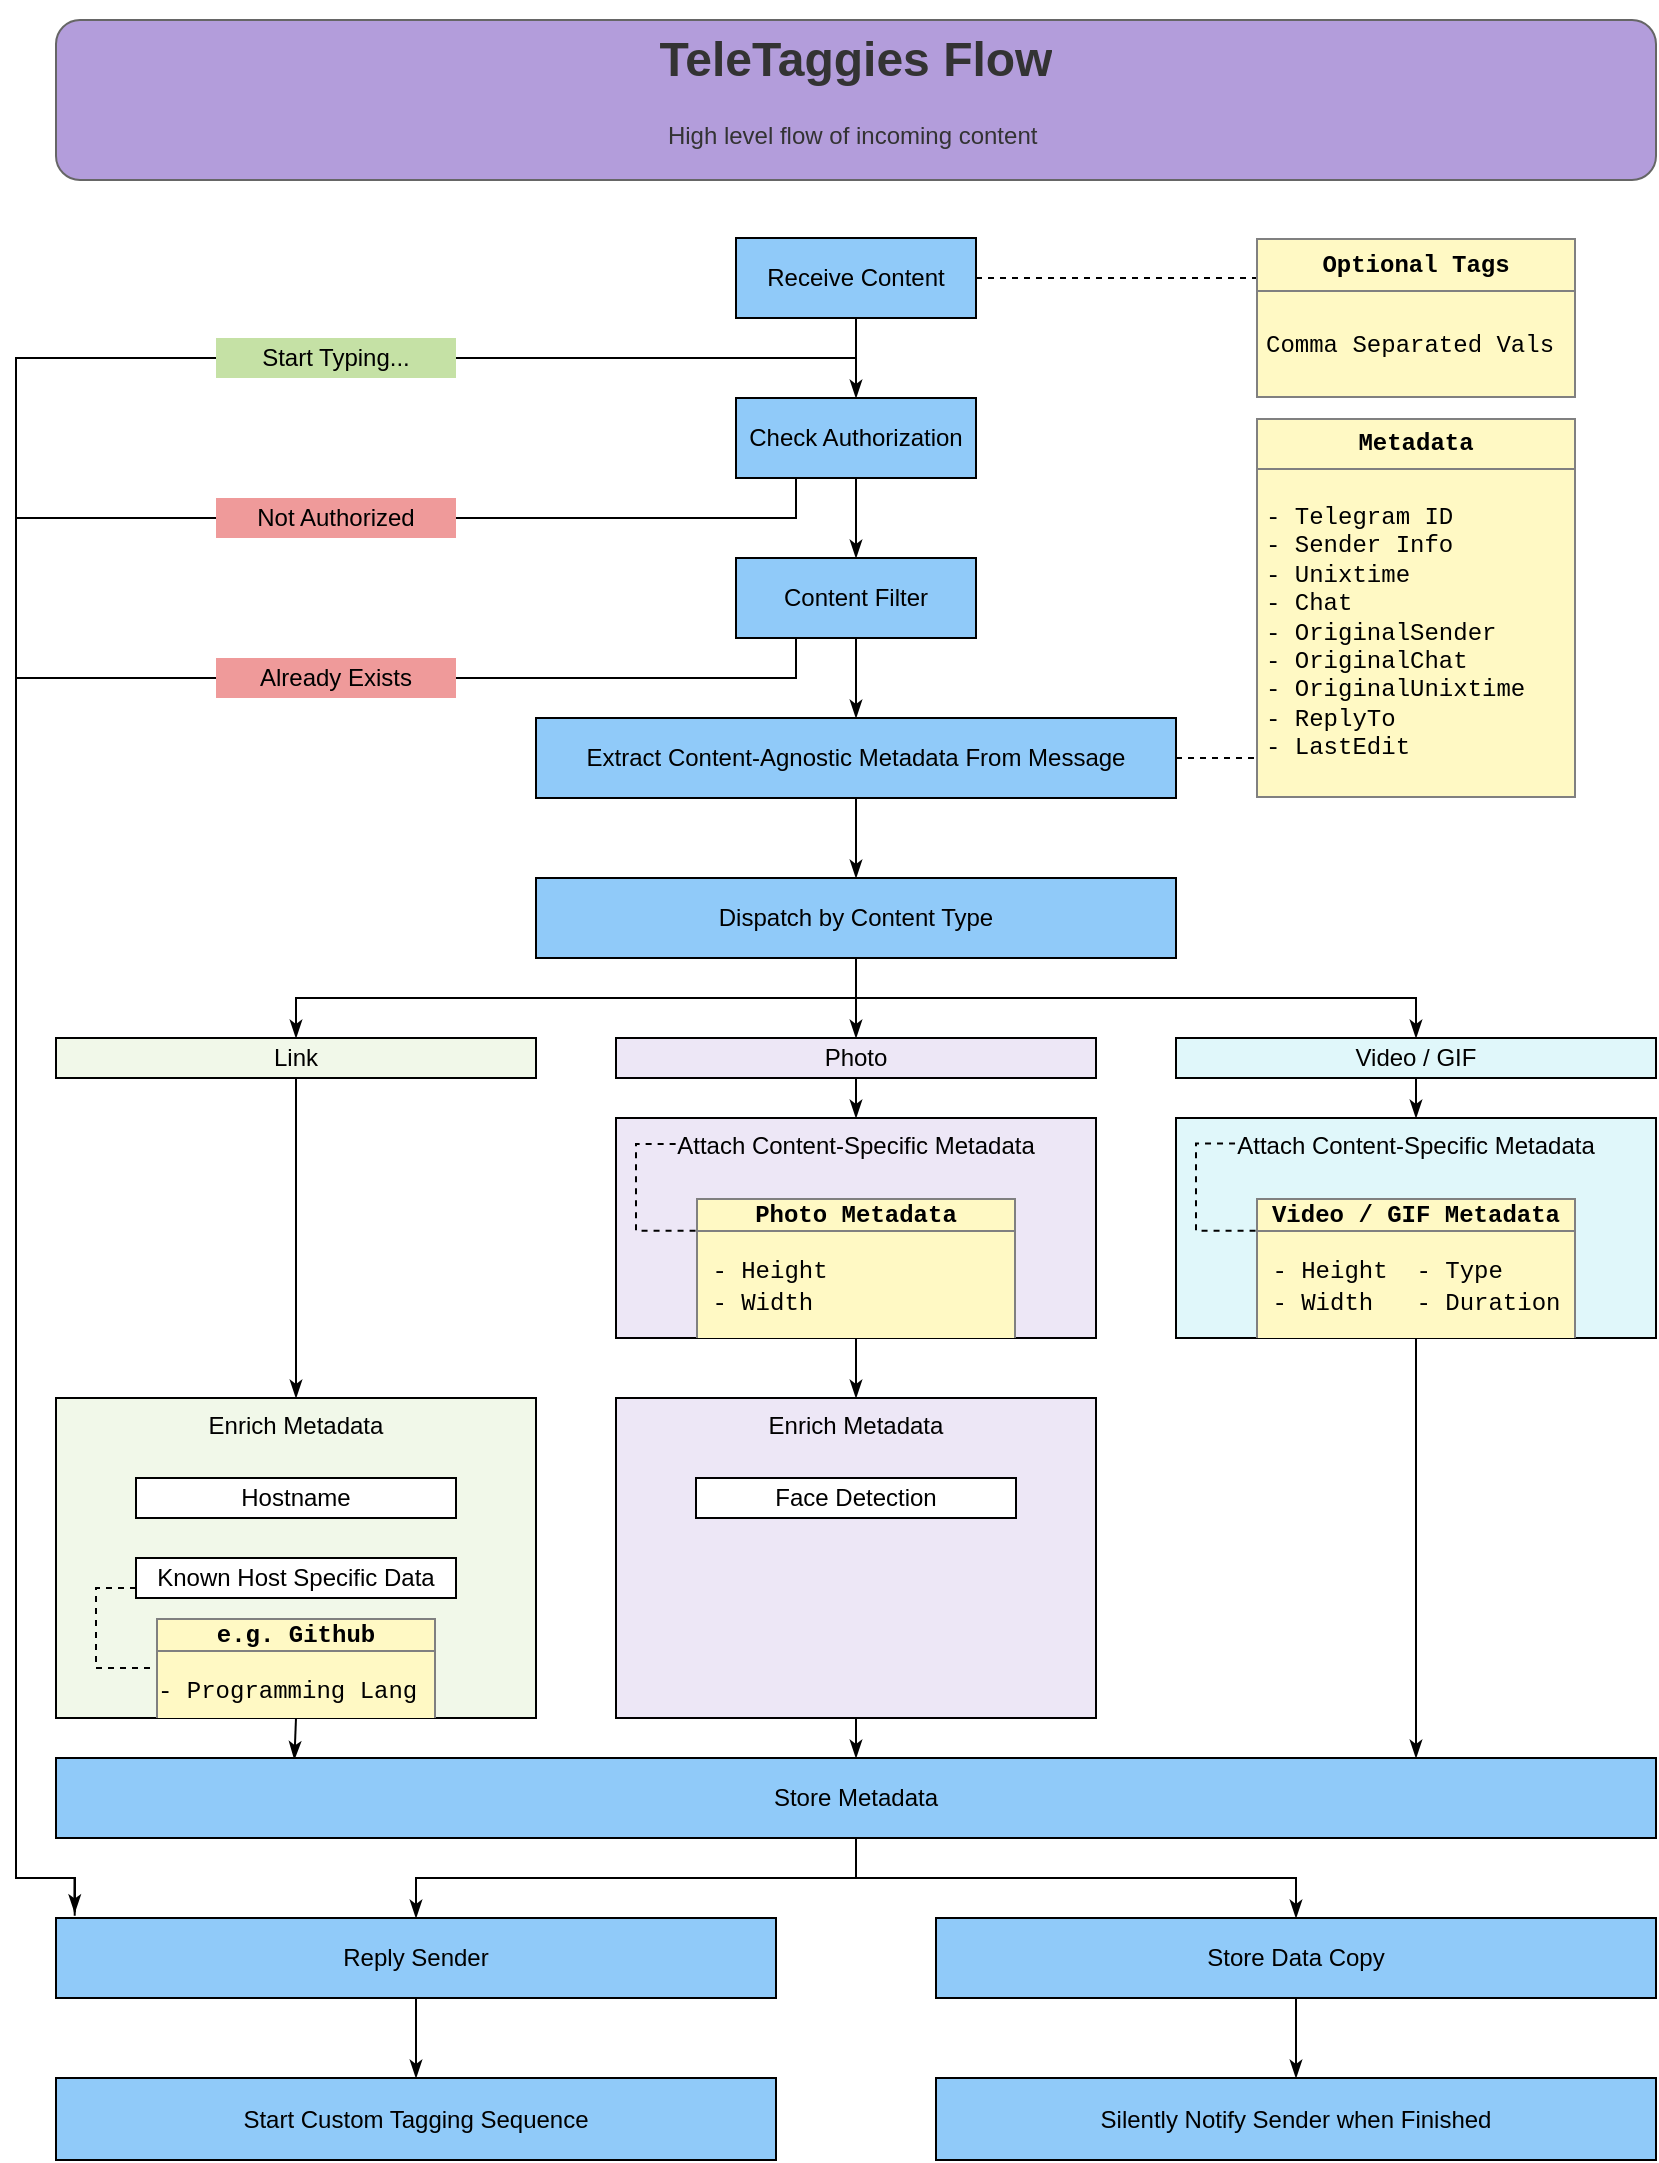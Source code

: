 <mxfile version="10.7.5" type="device"><diagram id="Iz2N8JRlrjlpqzawVgqP" name="Incoming"><mxGraphModel dx="858" dy="650" grid="1" gridSize="10" guides="1" tooltips="1" connect="1" arrows="0" fold="1" page="1" pageScale="1" pageWidth="850" pageHeight="1100" math="0" shadow="0"><root><mxCell id="0"/><mxCell id="1" parent="0"/><mxCell id="Q11SR_ATWoMKWU1mhQND-4" value="&lt;h1&gt;TeleTaggies Flow&lt;/h1&gt;&lt;p&gt;High level flow of incoming content&amp;nbsp;&lt;/p&gt;" style="text;html=1;strokeColor=#666666;fillColor=#B39DDB;spacing=5;spacingTop=-20;whiteSpace=wrap;overflow=hidden;rounded=1;fontColor=#333333;align=center;fontFamily=Helvetica;labelBackgroundColor=none;labelBorderColor=none;" parent="1" vertex="1"><mxGeometry x="40" y="11" width="800" height="80" as="geometry"/></mxCell><mxCell id="Pvfgbx3zXfwAVyE_xMm1-24" value="Top Level" style="" parent="0"/><mxCell id="Pvfgbx3zXfwAVyE_xMm1-82" style="edgeStyle=orthogonalEdgeStyle;rounded=0;orthogonalLoop=1;jettySize=auto;html=1;exitX=0.5;exitY=1;exitDx=0;exitDy=0;entryX=0.5;entryY=0;entryDx=0;entryDy=0;endArrow=classicThin;endFill=1;fontFamily=Helvetica;" edge="1" parent="Pvfgbx3zXfwAVyE_xMm1-24" source="Pvfgbx3zXfwAVyE_xMm1-25" target="Pvfgbx3zXfwAVyE_xMm1-26"><mxGeometry relative="1" as="geometry"/></mxCell><mxCell id="Pvfgbx3zXfwAVyE_xMm1-96" style="edgeStyle=orthogonalEdgeStyle;rounded=0;orthogonalLoop=1;jettySize=auto;html=1;exitX=0.5;exitY=1;exitDx=0;exitDy=0;entryX=0.026;entryY=-0.067;entryDx=0;entryDy=0;entryPerimeter=0;endArrow=classicThin;endFill=1;fontFamily=Helvetica;" edge="1" parent="Pvfgbx3zXfwAVyE_xMm1-24" source="Pvfgbx3zXfwAVyE_xMm1-25" target="Pvfgbx3zXfwAVyE_xMm1-63"><mxGeometry relative="1" as="geometry"><Array as="points"><mxPoint x="440" y="180"/><mxPoint x="20" y="180"/><mxPoint x="20" y="940"/><mxPoint x="49" y="940"/></Array></mxGeometry></mxCell><mxCell id="Pvfgbx3zXfwAVyE_xMm1-25" value="Receive Content&lt;br&gt;" style="rounded=0;whiteSpace=wrap;html=1;fillColor=#90CAF9;" vertex="1" parent="Pvfgbx3zXfwAVyE_xMm1-24"><mxGeometry x="380" y="120" width="120" height="40" as="geometry"/></mxCell><mxCell id="Pvfgbx3zXfwAVyE_xMm1-83" style="edgeStyle=orthogonalEdgeStyle;rounded=0;orthogonalLoop=1;jettySize=auto;html=1;exitX=0.5;exitY=1;exitDx=0;exitDy=0;entryX=0.5;entryY=0;entryDx=0;entryDy=0;endArrow=classicThin;endFill=1;fontFamily=Helvetica;" edge="1" parent="Pvfgbx3zXfwAVyE_xMm1-24" source="Pvfgbx3zXfwAVyE_xMm1-26" target="Pvfgbx3zXfwAVyE_xMm1-35"><mxGeometry relative="1" as="geometry"/></mxCell><mxCell id="Pvfgbx3zXfwAVyE_xMm1-98" style="edgeStyle=orthogonalEdgeStyle;rounded=0;orthogonalLoop=1;jettySize=auto;html=1;exitX=0.25;exitY=1;exitDx=0;exitDy=0;endArrow=none;endFill=0;fontFamily=Helvetica;entryX=0.026;entryY=-0.029;entryDx=0;entryDy=0;entryPerimeter=0;" edge="1" parent="Pvfgbx3zXfwAVyE_xMm1-24" source="Pvfgbx3zXfwAVyE_xMm1-26" target="Pvfgbx3zXfwAVyE_xMm1-63"><mxGeometry relative="1" as="geometry"><mxPoint x="20" y="963.333" as="targetPoint"/><Array as="points"><mxPoint x="410" y="260"/><mxPoint x="20" y="260"/><mxPoint x="20" y="940"/><mxPoint x="49" y="940"/></Array></mxGeometry></mxCell><mxCell id="Pvfgbx3zXfwAVyE_xMm1-26" value="Check Authorization&lt;br&gt;" style="rounded=0;whiteSpace=wrap;html=1;fillColor=#90CAF9;" vertex="1" parent="Pvfgbx3zXfwAVyE_xMm1-24"><mxGeometry x="380" y="200" width="120" height="40" as="geometry"/></mxCell><mxCell id="Pvfgbx3zXfwAVyE_xMm1-27" value="" style="edgeStyle=orthogonalEdgeStyle;rounded=0;orthogonalLoop=1;jettySize=auto;html=1;endArrow=classicThin;endFill=1;fontFamily=Helvetica;" edge="1" parent="Pvfgbx3zXfwAVyE_xMm1-24" source="Pvfgbx3zXfwAVyE_xMm1-30" target="Pvfgbx3zXfwAVyE_xMm1-37"><mxGeometry relative="1" as="geometry"/></mxCell><mxCell id="Pvfgbx3zXfwAVyE_xMm1-28" style="edgeStyle=orthogonalEdgeStyle;rounded=0;orthogonalLoop=1;jettySize=auto;html=1;exitX=0.5;exitY=1;exitDx=0;exitDy=0;entryX=0.5;entryY=0;entryDx=0;entryDy=0;endArrow=classicThin;endFill=1;fontFamily=Helvetica;" edge="1" parent="Pvfgbx3zXfwAVyE_xMm1-24" source="Pvfgbx3zXfwAVyE_xMm1-30" target="Pvfgbx3zXfwAVyE_xMm1-38"><mxGeometry relative="1" as="geometry"/></mxCell><mxCell id="Pvfgbx3zXfwAVyE_xMm1-29" style="edgeStyle=orthogonalEdgeStyle;rounded=0;orthogonalLoop=1;jettySize=auto;html=1;exitX=0.5;exitY=1;exitDx=0;exitDy=0;entryX=0.5;entryY=0;entryDx=0;entryDy=0;endArrow=classicThin;endFill=1;fontFamily=Helvetica;" edge="1" parent="Pvfgbx3zXfwAVyE_xMm1-24" source="Pvfgbx3zXfwAVyE_xMm1-30" target="Pvfgbx3zXfwAVyE_xMm1-32"><mxGeometry relative="1" as="geometry"/></mxCell><mxCell id="Pvfgbx3zXfwAVyE_xMm1-30" value="Dispatch by Content Type&lt;br&gt;" style="rounded=0;whiteSpace=wrap;html=1;fillColor=#90CAF9;" vertex="1" parent="Pvfgbx3zXfwAVyE_xMm1-24"><mxGeometry x="280" y="440" width="320" height="40" as="geometry"/></mxCell><mxCell id="Pvfgbx3zXfwAVyE_xMm1-81" style="edgeStyle=orthogonalEdgeStyle;rounded=0;orthogonalLoop=1;jettySize=auto;html=1;exitX=0.5;exitY=1;exitDx=0;exitDy=0;entryX=0.5;entryY=0;entryDx=0;entryDy=0;endArrow=classicThin;endFill=1;fontFamily=Helvetica;" edge="1" parent="Pvfgbx3zXfwAVyE_xMm1-24" source="Pvfgbx3zXfwAVyE_xMm1-32" target="Pvfgbx3zXfwAVyE_xMm1-33"><mxGeometry relative="1" as="geometry"/></mxCell><mxCell id="Pvfgbx3zXfwAVyE_xMm1-32" value="Link" style="rounded=0;whiteSpace=wrap;html=1;labelBackgroundColor=none;fontFamily=Helvetica;align=center;fillColor=#F1F8E9;" vertex="1" parent="Pvfgbx3zXfwAVyE_xMm1-24"><mxGeometry x="40" y="520" width="240" height="20" as="geometry"/></mxCell><mxCell id="Pvfgbx3zXfwAVyE_xMm1-90" style="edgeStyle=orthogonalEdgeStyle;rounded=0;orthogonalLoop=1;jettySize=auto;html=1;exitX=0.5;exitY=1;exitDx=0;exitDy=0;entryX=0.149;entryY=0.017;entryDx=0;entryDy=0;entryPerimeter=0;endArrow=classicThin;endFill=1;fontFamily=Helvetica;" edge="1" parent="Pvfgbx3zXfwAVyE_xMm1-24" source="Pvfgbx3zXfwAVyE_xMm1-33" target="Pvfgbx3zXfwAVyE_xMm1-62"><mxGeometry relative="1" as="geometry"/></mxCell><mxCell id="Pvfgbx3zXfwAVyE_xMm1-33" value="Enrich Metadata" style="rounded=0;whiteSpace=wrap;html=1;labelBackgroundColor=none;fontFamily=Helvetica;align=center;verticalAlign=top;shadow=0;fillColor=#F1F8E9;gradientColor=none;perimeterSpacing=0;" vertex="1" parent="Pvfgbx3zXfwAVyE_xMm1-24"><mxGeometry x="40" y="700" width="240" height="160" as="geometry"/></mxCell><mxCell id="Pvfgbx3zXfwAVyE_xMm1-85" style="edgeStyle=orthogonalEdgeStyle;rounded=0;orthogonalLoop=1;jettySize=auto;html=1;exitX=0.5;exitY=1;exitDx=0;exitDy=0;endArrow=classicThin;endFill=1;fontFamily=Helvetica;" edge="1" parent="Pvfgbx3zXfwAVyE_xMm1-24" source="Pvfgbx3zXfwAVyE_xMm1-35" target="Pvfgbx3zXfwAVyE_xMm1-64"><mxGeometry relative="1" as="geometry"/></mxCell><mxCell id="Pvfgbx3zXfwAVyE_xMm1-100" style="edgeStyle=orthogonalEdgeStyle;rounded=0;orthogonalLoop=1;jettySize=auto;html=1;exitX=0.25;exitY=1;exitDx=0;exitDy=0;entryX=0.026;entryY=-0.071;entryDx=0;entryDy=0;entryPerimeter=0;endArrow=none;endFill=0;fontFamily=Helvetica;" edge="1" parent="Pvfgbx3zXfwAVyE_xMm1-24" source="Pvfgbx3zXfwAVyE_xMm1-35" target="Pvfgbx3zXfwAVyE_xMm1-63"><mxGeometry relative="1" as="geometry"><Array as="points"><mxPoint x="410" y="340"/><mxPoint x="20" y="340"/><mxPoint x="20" y="940"/><mxPoint x="49" y="940"/></Array></mxGeometry></mxCell><mxCell id="Pvfgbx3zXfwAVyE_xMm1-35" value="Content Filter" style="rounded=0;whiteSpace=wrap;html=1;labelBackgroundColor=none;fontFamily=Helvetica;align=center;fillColor=#90CAF9;" vertex="1" parent="Pvfgbx3zXfwAVyE_xMm1-24"><mxGeometry x="380" y="280" width="120" height="40" as="geometry"/></mxCell><mxCell id="Pvfgbx3zXfwAVyE_xMm1-76" style="edgeStyle=orthogonalEdgeStyle;rounded=0;orthogonalLoop=1;jettySize=auto;html=1;exitX=0.5;exitY=1;exitDx=0;exitDy=0;entryX=0.5;entryY=0;entryDx=0;entryDy=0;endArrow=classicThin;endFill=1;fontFamily=Helvetica;" edge="1" parent="Pvfgbx3zXfwAVyE_xMm1-24" source="Pvfgbx3zXfwAVyE_xMm1-37" target="Pvfgbx3zXfwAVyE_xMm1-70"><mxGeometry relative="1" as="geometry"/></mxCell><mxCell id="Pvfgbx3zXfwAVyE_xMm1-37" value="Photo" style="rounded=0;whiteSpace=wrap;html=1;labelBackgroundColor=none;fontFamily=Helvetica;align=center;fillColor=#EDE7F6;" vertex="1" parent="Pvfgbx3zXfwAVyE_xMm1-24"><mxGeometry x="320" y="520" width="240" height="20" as="geometry"/></mxCell><mxCell id="Pvfgbx3zXfwAVyE_xMm1-77" style="edgeStyle=orthogonalEdgeStyle;rounded=0;orthogonalLoop=1;jettySize=auto;html=1;exitX=0.5;exitY=1;exitDx=0;exitDy=0;entryX=0.5;entryY=0;entryDx=0;entryDy=0;endArrow=classicThin;endFill=1;fontFamily=Helvetica;" edge="1" parent="Pvfgbx3zXfwAVyE_xMm1-24" source="Pvfgbx3zXfwAVyE_xMm1-38" target="Pvfgbx3zXfwAVyE_xMm1-74"><mxGeometry relative="1" as="geometry"/></mxCell><mxCell id="Pvfgbx3zXfwAVyE_xMm1-38" value="Video / GIF" style="rounded=0;whiteSpace=wrap;html=1;labelBackgroundColor=none;fontFamily=Helvetica;align=center;fillColor=#E0F7FA;" vertex="1" parent="Pvfgbx3zXfwAVyE_xMm1-24"><mxGeometry x="600" y="520" width="240" height="20" as="geometry"/></mxCell><mxCell id="Pvfgbx3zXfwAVyE_xMm1-89" style="edgeStyle=orthogonalEdgeStyle;rounded=0;orthogonalLoop=1;jettySize=auto;html=1;exitX=0.5;exitY=1;exitDx=0;exitDy=0;entryX=0.5;entryY=0;entryDx=0;entryDy=0;endArrow=classicThin;endFill=1;fontFamily=Helvetica;" edge="1" parent="Pvfgbx3zXfwAVyE_xMm1-24" source="Pvfgbx3zXfwAVyE_xMm1-54" target="Pvfgbx3zXfwAVyE_xMm1-62"><mxGeometry relative="1" as="geometry"/></mxCell><mxCell id="Pvfgbx3zXfwAVyE_xMm1-54" value="Enrich Metadata" style="rounded=0;whiteSpace=wrap;html=1;labelBackgroundColor=none;fontFamily=Helvetica;align=center;verticalAlign=top;shadow=0;fillColor=#EDE7F6;gradientColor=none;perimeterSpacing=0;" vertex="1" parent="Pvfgbx3zXfwAVyE_xMm1-24"><mxGeometry x="320" y="700" width="240" height="160" as="geometry"/></mxCell><mxCell id="Pvfgbx3zXfwAVyE_xMm1-91" style="edgeStyle=orthogonalEdgeStyle;rounded=0;orthogonalLoop=1;jettySize=auto;html=1;exitX=0.5;exitY=1;exitDx=0;exitDy=0;entryX=0.5;entryY=0;entryDx=0;entryDy=0;endArrow=classicThin;endFill=1;fontFamily=Helvetica;" edge="1" parent="Pvfgbx3zXfwAVyE_xMm1-24" source="Pvfgbx3zXfwAVyE_xMm1-62" target="Pvfgbx3zXfwAVyE_xMm1-63"><mxGeometry relative="1" as="geometry"/></mxCell><mxCell id="Pvfgbx3zXfwAVyE_xMm1-94" style="edgeStyle=orthogonalEdgeStyle;rounded=0;orthogonalLoop=1;jettySize=auto;html=1;exitX=0.5;exitY=1;exitDx=0;exitDy=0;entryX=0.5;entryY=0;entryDx=0;entryDy=0;endArrow=classicThin;endFill=1;fontFamily=Helvetica;" edge="1" parent="Pvfgbx3zXfwAVyE_xMm1-24" source="Pvfgbx3zXfwAVyE_xMm1-62" target="Pvfgbx3zXfwAVyE_xMm1-93"><mxGeometry relative="1" as="geometry"/></mxCell><mxCell id="Pvfgbx3zXfwAVyE_xMm1-62" value="Store Metadata" style="rounded=0;whiteSpace=wrap;html=1;shadow=0;glass=0;comic=0;labelBackgroundColor=none;fillColor=#90CAF9;gradientColor=none;fontFamily=Helvetica;align=center;" vertex="1" parent="Pvfgbx3zXfwAVyE_xMm1-24"><mxGeometry x="40" y="880" width="800" height="40" as="geometry"/></mxCell><mxCell id="Pvfgbx3zXfwAVyE_xMm1-107" style="edgeStyle=orthogonalEdgeStyle;rounded=0;orthogonalLoop=1;jettySize=auto;html=1;exitX=0.5;exitY=1;exitDx=0;exitDy=0;entryX=0.5;entryY=0;entryDx=0;entryDy=0;endArrow=classicThin;endFill=1;fontFamily=Helvetica;" edge="1" parent="Pvfgbx3zXfwAVyE_xMm1-24" source="Pvfgbx3zXfwAVyE_xMm1-63" target="Pvfgbx3zXfwAVyE_xMm1-106"><mxGeometry relative="1" as="geometry"/></mxCell><mxCell id="Pvfgbx3zXfwAVyE_xMm1-63" value="Reply Sender" style="rounded=0;whiteSpace=wrap;html=1;shadow=0;glass=0;comic=0;labelBackgroundColor=none;fillColor=#90CAF9;gradientColor=none;fontFamily=Helvetica;align=center;" vertex="1" parent="Pvfgbx3zXfwAVyE_xMm1-24"><mxGeometry x="40" y="960" width="360" height="40" as="geometry"/></mxCell><mxCell id="Pvfgbx3zXfwAVyE_xMm1-87" style="edgeStyle=orthogonalEdgeStyle;rounded=0;orthogonalLoop=1;jettySize=auto;html=1;exitX=0.5;exitY=1;exitDx=0;exitDy=0;endArrow=classicThin;endFill=1;fontFamily=Helvetica;" edge="1" parent="Pvfgbx3zXfwAVyE_xMm1-24" source="Pvfgbx3zXfwAVyE_xMm1-64" target="Pvfgbx3zXfwAVyE_xMm1-30"><mxGeometry relative="1" as="geometry"/></mxCell><mxCell id="Pvfgbx3zXfwAVyE_xMm1-114" style="edgeStyle=orthogonalEdgeStyle;rounded=0;orthogonalLoop=1;jettySize=auto;html=1;exitX=1;exitY=0.5;exitDx=0;exitDy=0;entryX=-0.006;entryY=0.908;entryDx=0;entryDy=0;entryPerimeter=0;dashed=1;endArrow=none;endFill=0;fontFamily=Helvetica;" edge="1" parent="Pvfgbx3zXfwAVyE_xMm1-24" source="Pvfgbx3zXfwAVyE_xMm1-64" target="Pvfgbx3zXfwAVyE_xMm1-65"><mxGeometry relative="1" as="geometry"/></mxCell><mxCell id="Pvfgbx3zXfwAVyE_xMm1-64" value="Extract Content-Agnostic Metadata From Message" style="rounded=0;whiteSpace=wrap;html=1;shadow=0;glass=0;comic=0;labelBackgroundColor=none;fillColor=#90CAF9;gradientColor=none;fontFamily=Helvetica;align=center;" vertex="1" parent="Pvfgbx3zXfwAVyE_xMm1-24"><mxGeometry x="280" y="360" width="320" height="40" as="geometry"/></mxCell><mxCell id="Pvfgbx3zXfwAVyE_xMm1-79" style="edgeStyle=orthogonalEdgeStyle;rounded=0;orthogonalLoop=1;jettySize=auto;html=1;exitX=0.5;exitY=1;exitDx=0;exitDy=0;entryX=0.5;entryY=0;entryDx=0;entryDy=0;endArrow=classicThin;endFill=1;fontFamily=Helvetica;" edge="1" parent="Pvfgbx3zXfwAVyE_xMm1-24" source="Pvfgbx3zXfwAVyE_xMm1-70" target="Pvfgbx3zXfwAVyE_xMm1-54"><mxGeometry relative="1" as="geometry"/></mxCell><mxCell id="Pvfgbx3zXfwAVyE_xMm1-70" value="Attach Content-Specific Metadata" style="rounded=0;whiteSpace=wrap;html=1;labelBackgroundColor=none;fontFamily=Helvetica;align=center;verticalAlign=top;shadow=0;fillColor=#EDE7F6;gradientColor=none;perimeterSpacing=0;" vertex="1" parent="Pvfgbx3zXfwAVyE_xMm1-24"><mxGeometry x="320" y="560" width="240" height="110" as="geometry"/></mxCell><mxCell id="Pvfgbx3zXfwAVyE_xMm1-95" style="edgeStyle=orthogonalEdgeStyle;rounded=0;orthogonalLoop=1;jettySize=auto;html=1;exitX=0.5;exitY=1;exitDx=0;exitDy=0;entryX=0.85;entryY=0;entryDx=0;entryDy=0;entryPerimeter=0;endArrow=classicThin;endFill=1;fontFamily=Helvetica;" edge="1" parent="Pvfgbx3zXfwAVyE_xMm1-24" source="Pvfgbx3zXfwAVyE_xMm1-74" target="Pvfgbx3zXfwAVyE_xMm1-62"><mxGeometry relative="1" as="geometry"/></mxCell><mxCell id="Pvfgbx3zXfwAVyE_xMm1-74" value="Attach&amp;nbsp;Content-Specific Metadata" style="rounded=0;whiteSpace=wrap;html=1;labelBackgroundColor=none;fontFamily=Helvetica;align=center;verticalAlign=top;shadow=0;fillColor=#E0F7FA;gradientColor=none;perimeterSpacing=0;" vertex="1" parent="Pvfgbx3zXfwAVyE_xMm1-24"><mxGeometry x="600" y="560" width="240" height="110" as="geometry"/></mxCell><mxCell id="Pvfgbx3zXfwAVyE_xMm1-93" value="&lt;span&gt;Store Data Copy&lt;/span&gt;" style="rounded=0;whiteSpace=wrap;html=1;shadow=0;glass=0;comic=0;labelBackgroundColor=none;fillColor=#90CAF9;gradientColor=none;fontFamily=Helvetica;align=center;" vertex="1" parent="Pvfgbx3zXfwAVyE_xMm1-24"><mxGeometry x="480" y="960" width="360" height="40" as="geometry"/></mxCell><mxCell id="Pvfgbx3zXfwAVyE_xMm1-104" value="Silently Notify Sender when Finished" style="rounded=0;whiteSpace=wrap;html=1;shadow=0;glass=0;comic=0;labelBackgroundColor=none;strokeColor=#000000;fillColor=#90CAF9;gradientColor=none;fontFamily=Helvetica;align=center;" vertex="1" parent="Pvfgbx3zXfwAVyE_xMm1-24"><mxGeometry x="480" y="1040" width="360" height="41" as="geometry"/></mxCell><mxCell id="Pvfgbx3zXfwAVyE_xMm1-106" value="Start Custom Tagging Sequence" style="rounded=0;whiteSpace=wrap;html=1;shadow=0;glass=0;comic=0;labelBackgroundColor=none;strokeColor=#000000;fillColor=#90CAF9;gradientColor=none;fontFamily=Helvetica;align=center;" vertex="1" parent="Pvfgbx3zXfwAVyE_xMm1-24"><mxGeometry x="40" y="1040" width="360" height="41" as="geometry"/></mxCell><mxCell id="Pvfgbx3zXfwAVyE_xMm1-108" style="edgeStyle=orthogonalEdgeStyle;rounded=0;orthogonalLoop=1;jettySize=auto;html=1;exitX=0;exitY=0.75;exitDx=0;exitDy=0;entryX=0;entryY=0.5;entryDx=0;entryDy=0;endArrow=none;endFill=0;fontFamily=Helvetica;dashed=1;" edge="1" parent="Pvfgbx3zXfwAVyE_xMm1-24" source="Pvfgbx3zXfwAVyE_xMm1-57" target="Pvfgbx3zXfwAVyE_xMm1-103"><mxGeometry relative="1" as="geometry"/></mxCell><mxCell id="Pvfgbx3zXfwAVyE_xMm1-53" value="2nd Level" parent="0"/><mxCell id="Pvfgbx3zXfwAVyE_xMm1-56" value="Hostname" style="rounded=0;whiteSpace=wrap;html=1;labelBackgroundColor=none;fontFamily=Helvetica;align=center;" vertex="1" parent="Pvfgbx3zXfwAVyE_xMm1-53"><mxGeometry x="80" y="740" width="160" height="20" as="geometry"/></mxCell><mxCell id="Pvfgbx3zXfwAVyE_xMm1-57" value="Known Host Specific Data" style="rounded=0;whiteSpace=wrap;html=1;labelBackgroundColor=none;fontFamily=Helvetica;align=center;" vertex="1" parent="Pvfgbx3zXfwAVyE_xMm1-53"><mxGeometry x="80" y="780" width="160" height="20" as="geometry"/></mxCell><mxCell id="Pvfgbx3zXfwAVyE_xMm1-58" value="Face Detection" style="rounded=0;whiteSpace=wrap;html=1;labelBackgroundColor=none;fontFamily=Helvetica;align=center;" vertex="1" parent="Pvfgbx3zXfwAVyE_xMm1-53"><mxGeometry x="360" y="740" width="160" height="20" as="geometry"/></mxCell><mxCell id="Pvfgbx3zXfwAVyE_xMm1-66" value="Annotations" parent="0"/><mxCell id="Pvfgbx3zXfwAVyE_xMm1-65" value="&lt;table border=&quot;1&quot; width=&quot;100%&quot; cellpadding=&quot;4&quot; style=&quot;width: 100% ; height: 100% ; border-collapse: collapse&quot;&gt;&lt;tbody&gt;&lt;tr&gt;&lt;th align=&quot;center&quot;&gt;&lt;font face=&quot;Courier New&quot;&gt;Metadata&lt;/font&gt;&lt;/th&gt;&lt;/tr&gt;&lt;tr&gt;&lt;td align=&quot;center&quot;&gt;&lt;pre&gt;&lt;div style=&quot;text-align: left&quot;&gt;&lt;font face=&quot;Courier New&quot;&gt;&lt;span style=&quot;white-space: nowrap&quot;&gt;- &lt;/span&gt;&lt;span style=&quot;white-space: nowrap&quot;&gt;Telegram ID&lt;/span&gt;&lt;/font&gt;&lt;/div&gt;&lt;font face=&quot;Courier New&quot;&gt;&lt;span&gt;&lt;div style=&quot;text-align: left&quot;&gt;&lt;span style=&quot;white-space: nowrap&quot;&gt;- &lt;/span&gt;&lt;span style=&quot;white-space: nowrap&quot;&gt;Sender Info&lt;/span&gt;&lt;/div&gt;&lt;/span&gt;&lt;span&gt;&lt;div style=&quot;text-align: left&quot;&gt;&lt;span style=&quot;white-space: nowrap&quot;&gt;- &lt;/span&gt;&lt;span style=&quot;white-space: nowrap&quot;&gt;Unixtime&lt;/span&gt;&lt;/div&gt;&lt;/span&gt;&lt;span&gt;&lt;div style=&quot;text-align: left&quot;&gt;&lt;span style=&quot;white-space: nowrap&quot;&gt;- &lt;/span&gt;&lt;span style=&quot;white-space: nowrap ; line-height: 100%&quot;&gt;Chat&lt;/span&gt;&lt;/div&gt;&lt;/span&gt;&lt;span&gt;&lt;div style=&quot;text-align: left&quot;&gt;&lt;span style=&quot;white-space: nowrap&quot;&gt;- &lt;/span&gt;&lt;span style=&quot;white-space: nowrap&quot;&gt;OriginalSender&lt;/span&gt;&lt;/div&gt;&lt;/span&gt;&lt;span&gt;&lt;div style=&quot;text-align: left&quot;&gt;&lt;span style=&quot;white-space: nowrap&quot;&gt;- &lt;/span&gt;&lt;span style=&quot;white-space: nowrap&quot;&gt;OriginalChat&lt;/span&gt;&lt;/div&gt;&lt;/span&gt;&lt;span&gt;&lt;div style=&quot;text-align: left&quot;&gt;&lt;span style=&quot;white-space: nowrap&quot;&gt;- &lt;/span&gt;&lt;span style=&quot;white-space: nowrap&quot;&gt;OriginalUnixtime&lt;/span&gt;&lt;/div&gt;&lt;/span&gt;&lt;span&gt;&lt;div style=&quot;text-align: left&quot;&gt;&lt;span style=&quot;white-space: nowrap&quot;&gt;- &lt;/span&gt;&lt;span style=&quot;white-space: nowrap&quot;&gt;ReplyTo&lt;/span&gt;&lt;/div&gt;&lt;/span&gt;&lt;span&gt;&lt;div style=&quot;text-align: left&quot;&gt;&lt;span style=&quot;white-space: nowrap&quot;&gt;- &lt;/span&gt;&lt;span style=&quot;white-space: nowrap&quot;&gt;LastEdit&lt;/span&gt;&lt;/div&gt;&lt;/span&gt;&lt;/font&gt;&lt;/pre&gt;&lt;/td&gt;&lt;/tr&gt;&lt;/tbody&gt;&lt;/table&gt;" style="text;html=1;fillColor=#FFF9C4;overflow=fill;rounded=0;shadow=0;glass=0;comic=0;labelBackgroundColor=none;fontFamily=Helvetica;align=center;strokeColor=none;" vertex="1" parent="Pvfgbx3zXfwAVyE_xMm1-66"><mxGeometry x="640" y="210" width="160" height="190" as="geometry"/></mxCell><mxCell id="Pvfgbx3zXfwAVyE_xMm1-36" value="Already Exists" style="text;html=1;strokeColor=none;fillColor=#EF9A9A;align=center;verticalAlign=middle;whiteSpace=wrap;rounded=0;labelBackgroundColor=none;fontFamily=Helvetica;" vertex="1" parent="Pvfgbx3zXfwAVyE_xMm1-66"><mxGeometry x="120" y="330" width="120" height="20" as="geometry"/></mxCell><mxCell id="Pvfgbx3zXfwAVyE_xMm1-73" value="&lt;table border=&quot;1&quot; width=&quot;100%&quot; cellpadding=&quot;0&quot; style=&quot;width: 100% ; height: 100% ; border-collapse: collapse&quot;&gt;&lt;tbody&gt;&lt;tr&gt;&lt;th align=&quot;center&quot;&gt;&lt;font face=&quot;Courier New&quot;&gt;Photo Metadata&lt;/font&gt;&lt;/th&gt;&lt;/tr&gt;&lt;tr&gt;&lt;td align=&quot;center&quot;&gt;&lt;pre&gt;&lt;div style=&quot;text-align: left&quot;&gt;&lt;span style=&quot;white-space: nowrap&quot;&gt;&lt;font face=&quot;Courier New&quot;&gt;&amp;nbsp;- Height&lt;/font&gt;&lt;/span&gt;&lt;/div&gt;&lt;div style=&quot;text-align: left&quot;&gt;&lt;span style=&quot;white-space: nowrap&quot;&gt;&lt;font face=&quot;Courier New&quot;&gt;&amp;nbsp;- Width&lt;/font&gt;&lt;/span&gt;&lt;/div&gt;&lt;/pre&gt;&lt;/td&gt;&lt;/tr&gt;&lt;/tbody&gt;&lt;/table&gt;" style="text;html=1;fillColor=#FFF9C4;overflow=fill;rounded=0;shadow=0;glass=0;comic=0;labelBackgroundColor=none;fontFamily=Helvetica;align=center;strokeColor=none;" vertex="1" parent="Pvfgbx3zXfwAVyE_xMm1-66"><mxGeometry x="360" y="600" width="160" height="70" as="geometry"/></mxCell><mxCell id="Pvfgbx3zXfwAVyE_xMm1-75" value="&lt;table border=&quot;1&quot; width=&quot;100%&quot; cellpadding=&quot;0&quot; style=&quot;width: 100% ; height: 100% ; border-collapse: collapse&quot;&gt;&lt;tbody&gt;&lt;tr&gt;&lt;th align=&quot;center&quot;&gt;&lt;font face=&quot;Courier New&quot;&gt;Video / GIF Metadata&lt;/font&gt;&lt;/th&gt;&lt;/tr&gt;&lt;tr&gt;&lt;td align=&quot;center&quot;&gt;&lt;pre&gt;&lt;div style=&quot;text-align: left&quot;&gt;&lt;span&gt;&lt;font face=&quot;Courier New&quot;&gt; - Height&amp;nbsp; - Type&lt;/font&gt;&lt;/span&gt;&lt;/div&gt;&lt;div style=&quot;text-align: left&quot;&gt;&lt;span style=&quot;white-space: nowrap&quot;&gt;&lt;font face=&quot;Courier New&quot;&gt;&amp;nbsp;- Width&amp;nbsp; &amp;nbsp;- Duration&lt;/font&gt;&lt;/span&gt;&lt;/div&gt;&lt;div style=&quot;text-align: left&quot;&gt;&lt;br&gt;&lt;/div&gt;&lt;/pre&gt;&lt;/td&gt;&lt;/tr&gt;&lt;/tbody&gt;&lt;/table&gt;" style="text;html=1;fillColor=#FFF9C4;overflow=fill;rounded=0;shadow=0;glass=0;comic=0;labelBackgroundColor=none;fontFamily=Helvetica;align=center;strokeColor=none;" vertex="1" parent="Pvfgbx3zXfwAVyE_xMm1-66"><mxGeometry x="640" y="600" width="160" height="70" as="geometry"/></mxCell><mxCell id="Pvfgbx3zXfwAVyE_xMm1-101" value="Start Typing..." style="text;html=1;strokeColor=none;fillColor=#C5E1A5;align=center;verticalAlign=middle;whiteSpace=wrap;rounded=0;labelBackgroundColor=none;fontFamily=Helvetica;" vertex="1" parent="Pvfgbx3zXfwAVyE_xMm1-66"><mxGeometry x="120" y="170" width="120" height="20" as="geometry"/></mxCell><mxCell id="Pvfgbx3zXfwAVyE_xMm1-99" value="Not Authorized" style="text;html=1;strokeColor=none;fillColor=#EF9A9A;align=center;verticalAlign=middle;whiteSpace=wrap;rounded=0;labelBackgroundColor=none;fontFamily=Helvetica;" vertex="1" parent="Pvfgbx3zXfwAVyE_xMm1-66"><mxGeometry x="120" y="250" width="120" height="20" as="geometry"/></mxCell><mxCell id="Pvfgbx3zXfwAVyE_xMm1-103" value="&lt;table border=&quot;1&quot; width=&quot;100%&quot; cellpadding=&quot;0&quot; style=&quot;width: 100% ; height: 100% ; border-collapse: collapse&quot;&gt;&lt;tbody&gt;&lt;tr&gt;&lt;th align=&quot;center&quot;&gt;&lt;font face=&quot;Courier New&quot;&gt;e.g. Github&lt;/font&gt;&lt;/th&gt;&lt;/tr&gt;&lt;tr&gt;&lt;td align=&quot;center&quot;&gt;&lt;pre&gt;&lt;div style=&quot;text-align: left&quot;&gt;&lt;span style=&quot;white-space: nowrap&quot;&gt;&lt;font face=&quot;Courier New&quot;&gt;- Programming Lang&lt;/font&gt;&lt;/span&gt;&lt;/div&gt;&lt;/pre&gt;&lt;/td&gt;&lt;/tr&gt;&lt;/tbody&gt;&lt;/table&gt;" style="text;html=1;fillColor=#FFF9C4;overflow=fill;rounded=0;shadow=0;glass=0;comic=0;labelBackgroundColor=none;fontFamily=Helvetica;align=center;strokeColor=none;" vertex="1" parent="Pvfgbx3zXfwAVyE_xMm1-66"><mxGeometry x="90" y="810" width="140" height="50" as="geometry"/></mxCell><mxCell id="Pvfgbx3zXfwAVyE_xMm1-105" style="edgeStyle=orthogonalEdgeStyle;rounded=0;orthogonalLoop=1;jettySize=auto;html=1;exitX=0.5;exitY=1;exitDx=0;exitDy=0;entryX=0.5;entryY=0;entryDx=0;entryDy=0;endArrow=classicThin;endFill=1;fontFamily=Helvetica;" edge="1" parent="Pvfgbx3zXfwAVyE_xMm1-66" source="Pvfgbx3zXfwAVyE_xMm1-93" target="Pvfgbx3zXfwAVyE_xMm1-104"><mxGeometry relative="1" as="geometry"/></mxCell><mxCell id="Pvfgbx3zXfwAVyE_xMm1-111" style="edgeStyle=orthogonalEdgeStyle;rounded=0;orthogonalLoop=1;jettySize=auto;html=1;exitX=0;exitY=0.25;exitDx=0;exitDy=0;dashed=1;endArrow=none;endFill=0;fontFamily=Helvetica;" edge="1" parent="Pvfgbx3zXfwAVyE_xMm1-66"><mxGeometry relative="1" as="geometry"><mxPoint x="639.778" y="616.407" as="sourcePoint"/><mxPoint x="630.148" y="572.704" as="targetPoint"/><Array as="points"><mxPoint x="610" y="616"/><mxPoint x="610" y="573"/></Array></mxGeometry></mxCell><mxCell id="Pvfgbx3zXfwAVyE_xMm1-109" style="edgeStyle=orthogonalEdgeStyle;rounded=0;orthogonalLoop=1;jettySize=auto;html=1;exitX=0;exitY=0.25;exitDx=0;exitDy=0;dashed=1;endArrow=none;endFill=0;fontFamily=Helvetica;" edge="1" parent="Pvfgbx3zXfwAVyE_xMm1-66"><mxGeometry relative="1" as="geometry"><mxPoint x="359.778" y="616.407" as="sourcePoint"/><mxPoint x="350" y="573" as="targetPoint"/><Array as="points"><mxPoint x="330" y="616"/><mxPoint x="330" y="573"/></Array></mxGeometry></mxCell><mxCell id="Pvfgbx3zXfwAVyE_xMm1-112" value="&lt;table border=&quot;1&quot; width=&quot;100%&quot; cellpadding=&quot;4&quot; style=&quot;width: 100% ; height: 100% ; border-collapse: collapse&quot;&gt;&lt;tbody&gt;&lt;tr&gt;&lt;th align=&quot;center&quot;&gt;&lt;font face=&quot;Courier New&quot;&gt;Optional Tags&lt;/font&gt;&lt;/th&gt;&lt;/tr&gt;&lt;tr&gt;&lt;td align=&quot;center&quot;&gt;&lt;pre&gt;&lt;div style=&quot;text-align: left&quot;&gt;&lt;font face=&quot;Courier New&quot;&gt;&lt;span style=&quot;white-space: nowrap&quot;&gt;Comma S&lt;/span&gt;&lt;/font&gt;&lt;span&gt;&lt;font face=&quot;Courier New&quot;&gt;eparated Vals&lt;/font&gt;&lt;/span&gt;&lt;/div&gt;&lt;/pre&gt;&lt;/td&gt;&lt;/tr&gt;&lt;/tbody&gt;&lt;/table&gt;" style="text;html=1;fillColor=#FFF9C4;overflow=fill;rounded=0;shadow=0;glass=0;comic=0;labelBackgroundColor=none;fontFamily=Helvetica;align=center;strokeColor=none;" vertex="1" parent="Pvfgbx3zXfwAVyE_xMm1-66"><mxGeometry x="640" y="120" width="160" height="80" as="geometry"/></mxCell><mxCell id="Pvfgbx3zXfwAVyE_xMm1-113" style="edgeStyle=orthogonalEdgeStyle;rounded=0;orthogonalLoop=1;jettySize=auto;html=1;exitX=1;exitY=0.5;exitDx=0;exitDy=0;entryX=0;entryY=0.25;entryDx=0;entryDy=0;dashed=1;endArrow=none;endFill=0;fontFamily=Helvetica;" edge="1" parent="Pvfgbx3zXfwAVyE_xMm1-66" source="Pvfgbx3zXfwAVyE_xMm1-25" target="Pvfgbx3zXfwAVyE_xMm1-112"><mxGeometry relative="1" as="geometry"/></mxCell></root></mxGraphModel></diagram></mxfile>
